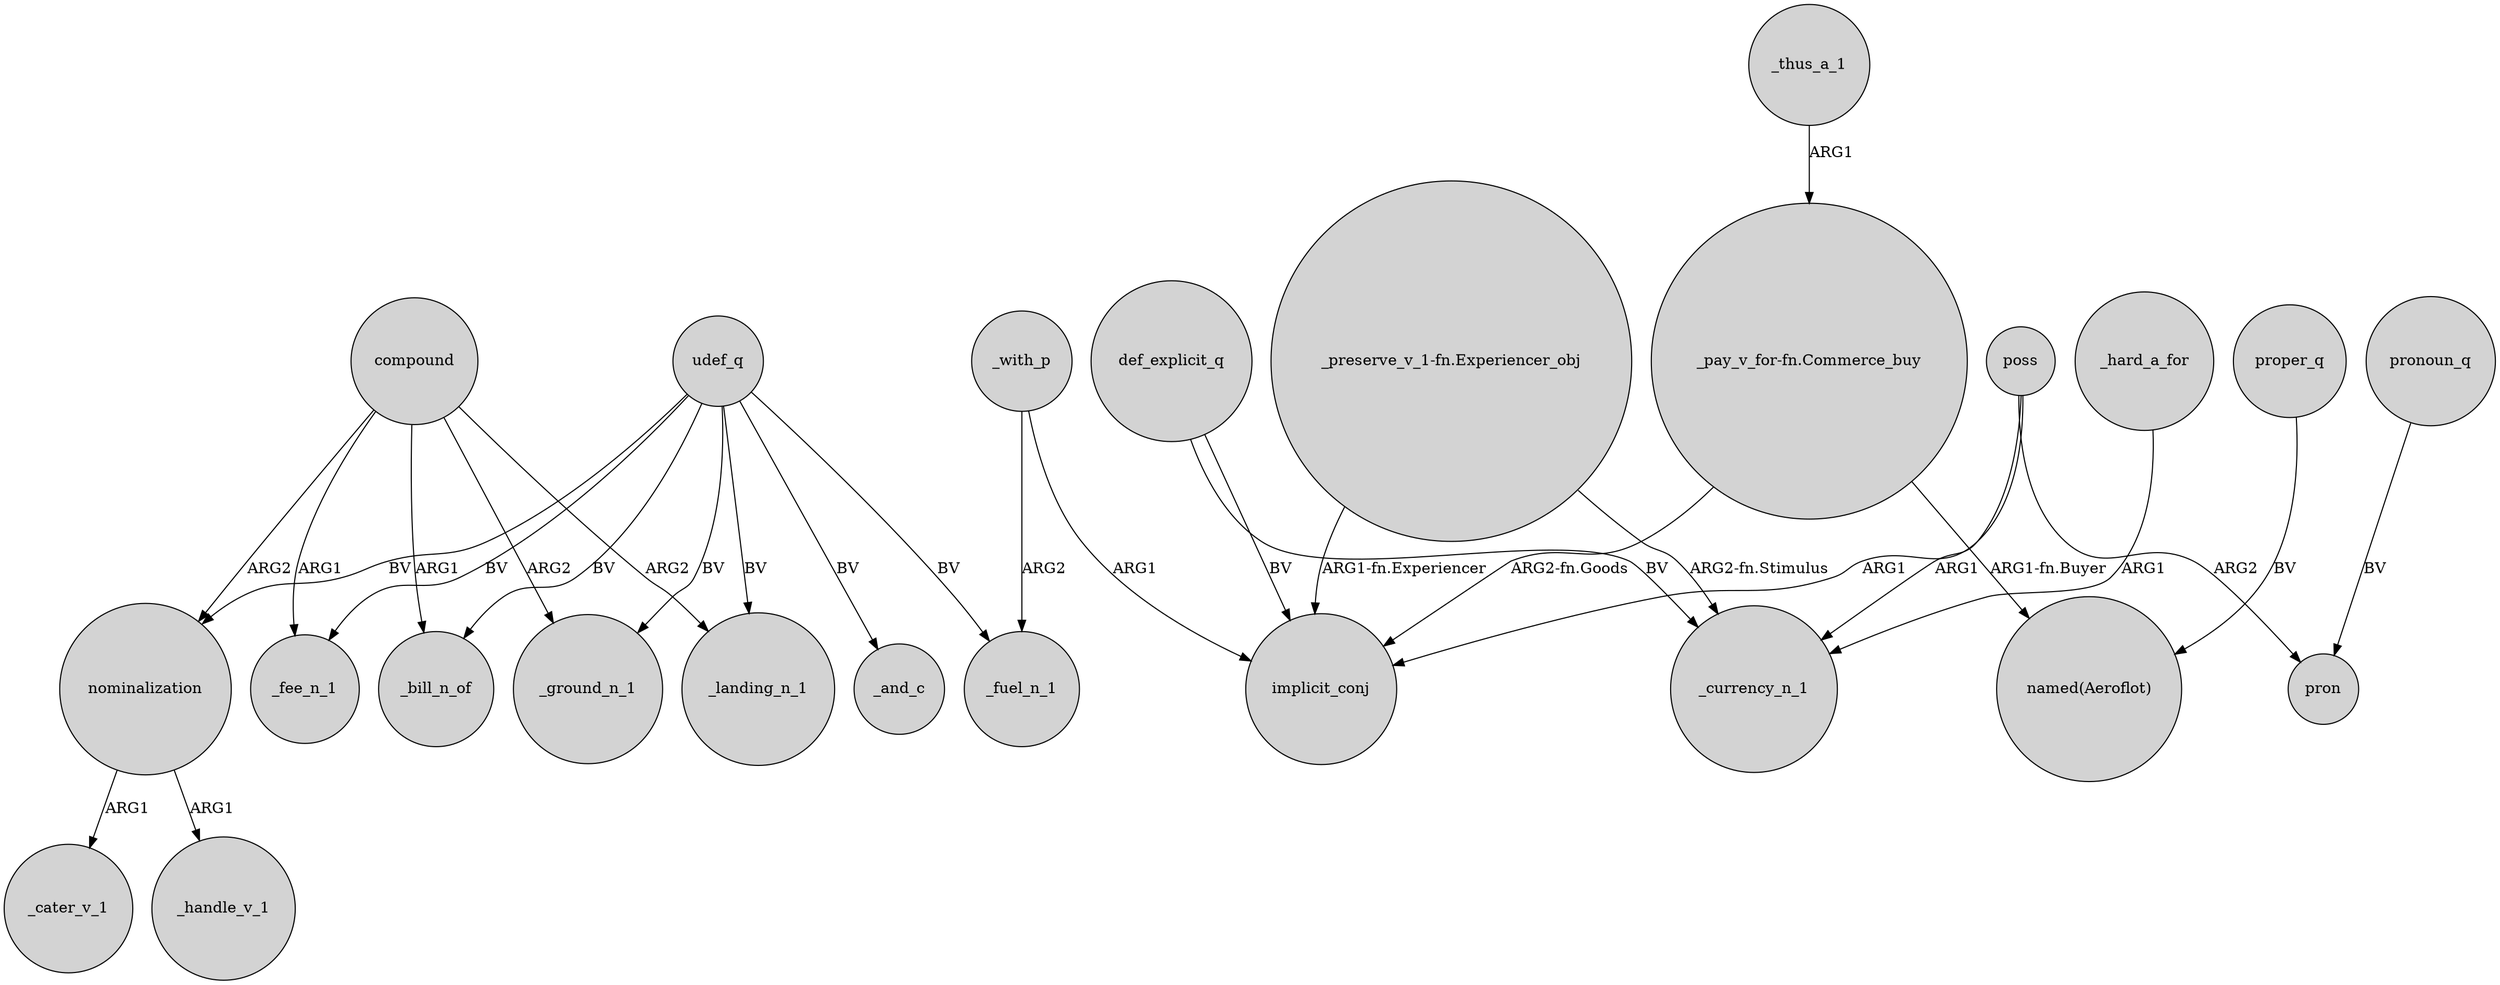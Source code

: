 digraph {
	node [shape=circle style=filled]
	udef_q -> _landing_n_1 [label=BV]
	udef_q -> _fee_n_1 [label=BV]
	def_explicit_q -> _currency_n_1 [label=BV]
	udef_q -> _fuel_n_1 [label=BV]
	poss -> implicit_conj [label=ARG1]
	compound -> _fee_n_1 [label=ARG1]
	udef_q -> _bill_n_of [label=BV]
	_thus_a_1 -> "_pay_v_for-fn.Commerce_buy" [label=ARG1]
	udef_q -> nominalization [label=BV]
	compound -> _landing_n_1 [label=ARG2]
	_hard_a_for -> _currency_n_1 [label=ARG1]
	udef_q -> _and_c [label=BV]
	"_pay_v_for-fn.Commerce_buy" -> implicit_conj [label="ARG2-fn.Goods"]
	compound -> nominalization [label=ARG2]
	pronoun_q -> pron [label=BV]
	poss -> pron [label=ARG2]
	"_preserve_v_1-fn.Experiencer_obj" -> implicit_conj [label="ARG1-fn.Experiencer"]
	compound -> _ground_n_1 [label=ARG2]
	"_preserve_v_1-fn.Experiencer_obj" -> _currency_n_1 [label="ARG2-fn.Stimulus"]
	"_pay_v_for-fn.Commerce_buy" -> "named(Aeroflot)" [label="ARG1-fn.Buyer"]
	nominalization -> _cater_v_1 [label=ARG1]
	proper_q -> "named(Aeroflot)" [label=BV]
	udef_q -> _ground_n_1 [label=BV]
	compound -> _bill_n_of [label=ARG1]
	def_explicit_q -> implicit_conj [label=BV]
	nominalization -> _handle_v_1 [label=ARG1]
	_with_p -> _fuel_n_1 [label=ARG2]
	_with_p -> implicit_conj [label=ARG1]
	poss -> _currency_n_1 [label=ARG1]
}
